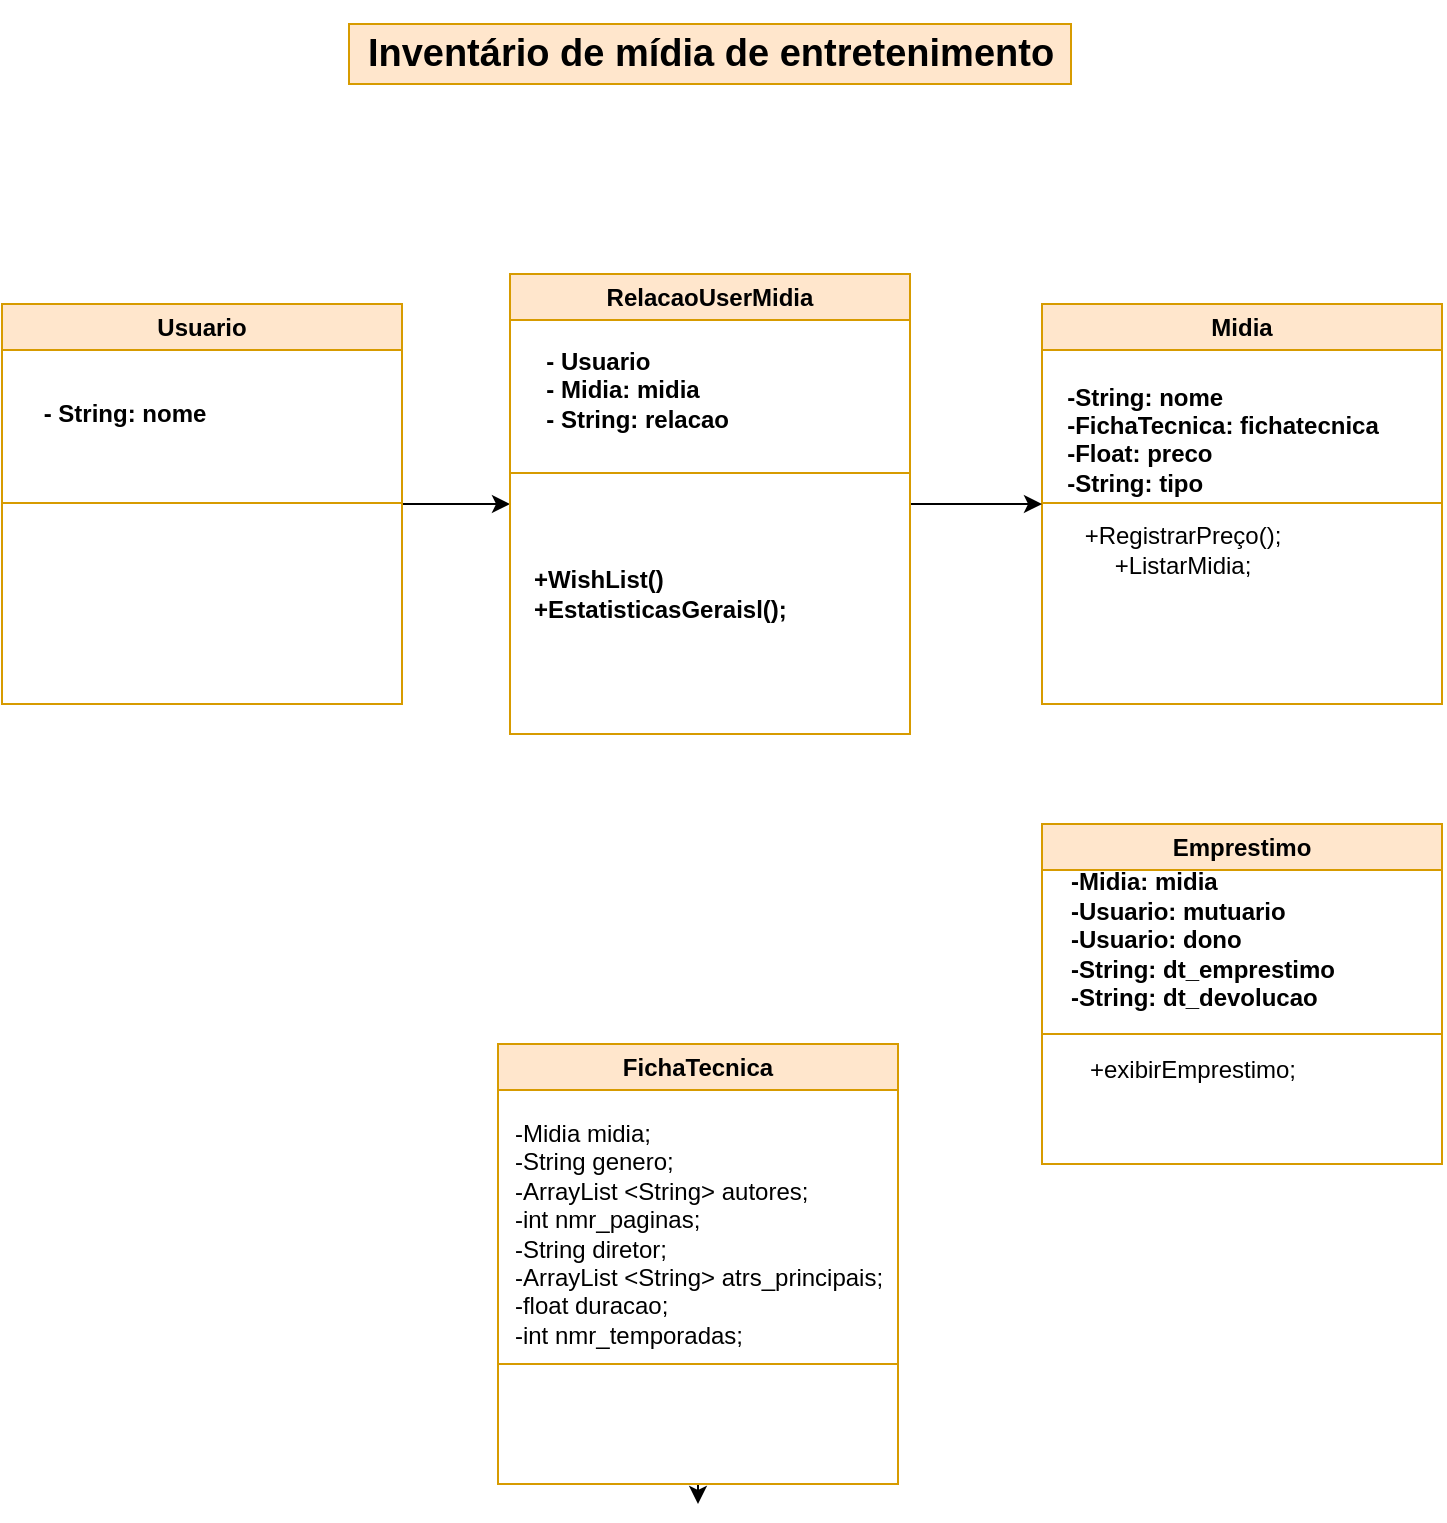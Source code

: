 <mxfile version="21.6.8" type="device">
  <diagram name="Página-1" id="8kRUFryAuQIi9OYVK_k1">
    <mxGraphModel dx="2074" dy="758" grid="1" gridSize="10" guides="1" tooltips="1" connect="1" arrows="1" fold="1" page="1" pageScale="1" pageWidth="827" pageHeight="1169" math="0" shadow="0">
      <root>
        <mxCell id="0" />
        <mxCell id="1" parent="0" />
        <mxCell id="muIEb8jYud5vMKYlzmN6-27" style="edgeStyle=orthogonalEdgeStyle;rounded=0;orthogonalLoop=1;jettySize=auto;html=1;entryX=0;entryY=0.5;entryDx=0;entryDy=0;" parent="1" source="Iex0PO9e7mzktIXqq1wa-1" target="muIEb8jYud5vMKYlzmN6-5" edge="1">
          <mxGeometry relative="1" as="geometry" />
        </mxCell>
        <mxCell id="Iex0PO9e7mzktIXqq1wa-1" value="Usuario" style="swimlane;whiteSpace=wrap;html=1;startSize=23;fillColor=#ffe6cc;strokeColor=#d79b00;" parent="1" vertex="1">
          <mxGeometry x="60" y="200" width="200" height="200" as="geometry">
            <mxRectangle x="60" y="200" width="90" height="30" as="alternateBounds" />
          </mxGeometry>
        </mxCell>
        <mxCell id="Iex0PO9e7mzktIXqq1wa-5" value="&lt;div style=&quot;text-align: justify;&quot;&gt;&lt;span style=&quot;background-color: initial;&quot;&gt;&lt;b&gt;- String: nome&lt;/b&gt;&lt;/span&gt;&lt;/div&gt;" style="text;html=1;align=center;verticalAlign=middle;resizable=0;points=[];autosize=1;strokeColor=none;fillColor=none;" parent="Iex0PO9e7mzktIXqq1wa-1" vertex="1">
          <mxGeometry x="11" y="40" width="100" height="30" as="geometry" />
        </mxCell>
        <mxCell id="Iex0PO9e7mzktIXqq1wa-11" value="" style="endArrow=none;html=1;rounded=0;fillColor=#ffe6cc;strokeColor=#d79b00;" parent="Iex0PO9e7mzktIXqq1wa-1" edge="1">
          <mxGeometry width="50" height="50" relative="1" as="geometry">
            <mxPoint y="99.5" as="sourcePoint" />
            <mxPoint x="200" y="99.5" as="targetPoint" />
          </mxGeometry>
        </mxCell>
        <mxCell id="Iex0PO9e7mzktIXqq1wa-2" value="&lt;h2 style=&quot;text-align: justify;&quot;&gt;&lt;span style=&quot;background-color: initial;&quot;&gt;&lt;font style=&quot;font-size: 19px;&quot;&gt;Inventário de mídia de entretenimento&lt;/font&gt;&lt;/span&gt;&lt;/h2&gt;" style="text;html=1;strokeColor=#d79b00;fillColor=#ffe6cc;align=center;verticalAlign=middle;whiteSpace=wrap;rounded=0;" parent="1" vertex="1">
          <mxGeometry x="233.5" y="60" width="361" height="30" as="geometry" />
        </mxCell>
        <mxCell id="Iex0PO9e7mzktIXqq1wa-4" value="Midia" style="swimlane;whiteSpace=wrap;html=1;startSize=23;fillColor=#ffe6cc;strokeColor=#d79b00;" parent="1" vertex="1">
          <mxGeometry x="580" y="200" width="200" height="200" as="geometry" />
        </mxCell>
        <mxCell id="Iex0PO9e7mzktIXqq1wa-15" value="&lt;div style=&quot;text-align: justify;&quot;&gt;&lt;span style=&quot;background-color: initial;&quot;&gt;&lt;b&gt;-String: nome&lt;/b&gt;&lt;/span&gt;&lt;/div&gt;&lt;div style=&quot;text-align: justify;&quot;&gt;&lt;b style=&quot;background-color: initial;&quot;&gt;-FichaTecnica: fichatecnica&lt;/b&gt;&lt;/div&gt;&lt;div style=&quot;text-align: justify;&quot;&gt;&lt;b style=&quot;background-color: initial;&quot;&gt;-Float: preco&lt;/b&gt;&lt;/div&gt;&lt;div style=&quot;text-align: justify;&quot;&gt;&lt;div style=&quot;border-color: var(--border-color);&quot;&gt;&lt;b style=&quot;border-color: var(--border-color);&quot;&gt;-String: tipo&lt;/b&gt;&lt;/div&gt;&lt;div&gt;&lt;b style=&quot;border-color: var(--border-color);&quot;&gt;&lt;br&gt;&lt;/b&gt;&lt;/div&gt;&lt;/div&gt;" style="text;html=1;align=center;verticalAlign=middle;resizable=0;points=[];autosize=1;strokeColor=none;fillColor=none;" parent="Iex0PO9e7mzktIXqq1wa-4" vertex="1">
          <mxGeometry y="30" width="180" height="90" as="geometry" />
        </mxCell>
        <mxCell id="Iex0PO9e7mzktIXqq1wa-18" value="" style="endArrow=none;html=1;rounded=0;fillColor=#ffe6cc;strokeColor=#d79b00;" parent="Iex0PO9e7mzktIXqq1wa-4" edge="1">
          <mxGeometry width="50" height="50" relative="1" as="geometry">
            <mxPoint y="99.5" as="sourcePoint" />
            <mxPoint x="200" y="99.5" as="targetPoint" />
          </mxGeometry>
        </mxCell>
        <mxCell id="muIEb8jYud5vMKYlzmN6-9" style="edgeStyle=orthogonalEdgeStyle;rounded=0;orthogonalLoop=1;jettySize=auto;html=1;entryX=1;entryY=0.5;entryDx=0;entryDy=0;" parent="1" source="Iex0PO9e7mzktIXqq1wa-40" edge="1">
          <mxGeometry relative="1" as="geometry">
            <mxPoint x="408" y="800" as="targetPoint" />
            <Array as="points">
              <mxPoint x="408" y="770" />
              <mxPoint x="408" y="770" />
            </Array>
          </mxGeometry>
        </mxCell>
        <mxCell id="Iex0PO9e7mzktIXqq1wa-40" value="FichaTecnica" style="swimlane;whiteSpace=wrap;html=1;startSize=23;fillColor=#ffe6cc;strokeColor=#d79b00;" parent="1" vertex="1">
          <mxGeometry x="308" y="570" width="200" height="220" as="geometry" />
        </mxCell>
        <mxCell id="Iex0PO9e7mzktIXqq1wa-41" value="&lt;div style=&quot;text-align: justify;&quot;&gt;&lt;div&gt;-Midia midia;&lt;/div&gt;&lt;div&gt;-String genero;&lt;/div&gt;&lt;div&gt;-ArrayList &amp;lt;String&amp;gt; autores;&lt;/div&gt;&lt;div&gt;-int nmr_paginas;&lt;/div&gt;&lt;div&gt;-String diretor;&lt;/div&gt;&lt;div&gt;-ArrayList &amp;lt;String&amp;gt; atrs_principais;&lt;/div&gt;&lt;div&gt;-float duracao;&lt;/div&gt;&lt;div&gt;&lt;span style=&quot;background-color: initial;&quot;&gt;-int nmr_temporadas;&lt;/span&gt;&lt;/div&gt;&lt;/div&gt;" style="text;html=1;align=center;verticalAlign=middle;resizable=0;points=[];autosize=1;strokeColor=none;fillColor=none;" parent="Iex0PO9e7mzktIXqq1wa-40" vertex="1">
          <mxGeometry x="-5" y="30" width="210" height="130" as="geometry" />
        </mxCell>
        <mxCell id="Iex0PO9e7mzktIXqq1wa-42" value="" style="endArrow=none;html=1;rounded=0;fillColor=#ffe6cc;strokeColor=#d79b00;" parent="Iex0PO9e7mzktIXqq1wa-40" edge="1">
          <mxGeometry width="50" height="50" relative="1" as="geometry">
            <mxPoint y="160" as="sourcePoint" />
            <mxPoint x="200" y="160" as="targetPoint" />
          </mxGeometry>
        </mxCell>
        <mxCell id="muIEb8jYud5vMKYlzmN6-28" style="edgeStyle=orthogonalEdgeStyle;rounded=0;orthogonalLoop=1;jettySize=auto;html=1;entryX=0;entryY=0.5;entryDx=0;entryDy=0;" parent="1" source="muIEb8jYud5vMKYlzmN6-5" target="Iex0PO9e7mzktIXqq1wa-4" edge="1">
          <mxGeometry relative="1" as="geometry" />
        </mxCell>
        <mxCell id="muIEb8jYud5vMKYlzmN6-5" value="RelacaoUserMidia" style="swimlane;whiteSpace=wrap;html=1;startSize=23;fillColor=#ffe6cc;strokeColor=#d79b00;" parent="1" vertex="1">
          <mxGeometry x="314" y="185" width="200" height="230" as="geometry">
            <mxRectangle x="99" y="140" width="90" height="30" as="alternateBounds" />
          </mxGeometry>
        </mxCell>
        <mxCell id="muIEb8jYud5vMKYlzmN6-6" value="&lt;div style=&quot;text-align: justify;&quot;&gt;&lt;span style=&quot;background-color: initial;&quot;&gt;&lt;b&gt;- Usuario&lt;/b&gt;&lt;/span&gt;&lt;/div&gt;&lt;div style=&quot;text-align: justify;&quot;&gt;&lt;span style=&quot;background-color: initial;&quot;&gt;&lt;b&gt;- Midia: midia&lt;/b&gt;&lt;/span&gt;&lt;/div&gt;&lt;div style=&quot;text-align: justify;&quot;&gt;&lt;span style=&quot;background-color: initial;&quot;&gt;&lt;b&gt;- String: relacao&amp;nbsp;&lt;/b&gt;&lt;/span&gt;&lt;/div&gt;&lt;div style=&quot;text-align: justify;&quot;&gt;&lt;span style=&quot;background-color: initial;&quot;&gt;&lt;b&gt;&lt;br&gt;&lt;/b&gt;&lt;/span&gt;&lt;/div&gt;" style="text;html=1;align=center;verticalAlign=middle;resizable=0;points=[];autosize=1;strokeColor=none;fillColor=none;" parent="muIEb8jYud5vMKYlzmN6-5" vertex="1">
          <mxGeometry x="5" y="30" width="120" height="70" as="geometry" />
        </mxCell>
        <mxCell id="muIEb8jYud5vMKYlzmN6-7" value="" style="endArrow=none;html=1;rounded=0;fillColor=#ffe6cc;strokeColor=#d79b00;" parent="muIEb8jYud5vMKYlzmN6-5" edge="1">
          <mxGeometry width="50" height="50" relative="1" as="geometry">
            <mxPoint y="99.5" as="sourcePoint" />
            <mxPoint x="200" y="99.5" as="targetPoint" />
          </mxGeometry>
        </mxCell>
        <mxCell id="muIEb8jYud5vMKYlzmN6-29" value="&lt;b&gt;+WishList()&lt;br&gt;+EstatisticasGeraisl();&lt;/b&gt;" style="text;html=1;align=left;verticalAlign=middle;resizable=0;points=[];autosize=1;strokeColor=none;fillColor=none;" parent="muIEb8jYud5vMKYlzmN6-5" vertex="1">
          <mxGeometry x="10" y="140" width="150" height="40" as="geometry" />
        </mxCell>
        <mxCell id="muIEb8jYud5vMKYlzmN6-30" value="+RegistrarPreço();&lt;br&gt;+ListarMidia;&lt;br&gt;" style="text;html=1;align=center;verticalAlign=middle;resizable=0;points=[];autosize=1;strokeColor=none;fillColor=none;" parent="1" vertex="1">
          <mxGeometry x="590" y="303" width="120" height="40" as="geometry" />
        </mxCell>
        <mxCell id="SKfUI-h0-u5SVLHLh8K7-2" value="Emprestimo" style="swimlane;whiteSpace=wrap;html=1;startSize=23;fillColor=#ffe6cc;strokeColor=#d79b00;" vertex="1" parent="1">
          <mxGeometry x="580" y="460" width="200" height="170" as="geometry" />
        </mxCell>
        <mxCell id="SKfUI-h0-u5SVLHLh8K7-3" value="&lt;div style=&quot;text-align: justify;&quot;&gt;&lt;b&gt;-Midia: midia&lt;/b&gt;&lt;/div&gt;&lt;div style=&quot;text-align: justify;&quot;&gt;&lt;b&gt;-Usuario: mutuario&lt;/b&gt;&lt;/div&gt;&lt;div style=&quot;text-align: justify;&quot;&gt;&lt;b style=&quot;background-color: initial;&quot;&gt;-Usuario: dono&lt;/b&gt;&lt;/div&gt;&lt;div style=&quot;text-align: justify;&quot;&gt;&lt;b style=&quot;background-color: initial;&quot;&gt;-String: dt_emprestimo&lt;/b&gt;&lt;/div&gt;&lt;div style=&quot;text-align: justify;&quot;&gt;&lt;b&gt;-String: dt_devolucao&lt;/b&gt;&lt;/div&gt;&lt;div style=&quot;text-align: justify;&quot;&gt;&lt;b&gt;&lt;br&gt;&lt;/b&gt;&lt;/div&gt;" style="text;html=1;align=center;verticalAlign=middle;resizable=0;points=[];autosize=1;strokeColor=none;fillColor=none;" vertex="1" parent="SKfUI-h0-u5SVLHLh8K7-2">
          <mxGeometry y="15" width="160" height="100" as="geometry" />
        </mxCell>
        <mxCell id="SKfUI-h0-u5SVLHLh8K7-4" value="" style="endArrow=none;html=1;rounded=0;fillColor=#ffe6cc;strokeColor=#d79b00;" edge="1" parent="SKfUI-h0-u5SVLHLh8K7-2">
          <mxGeometry width="50" height="50" relative="1" as="geometry">
            <mxPoint y="105" as="sourcePoint" />
            <mxPoint x="200" y="105" as="targetPoint" />
          </mxGeometry>
        </mxCell>
        <mxCell id="SKfUI-h0-u5SVLHLh8K7-5" value="+exibirEmprestimo;" style="text;html=1;align=center;verticalAlign=middle;resizable=0;points=[];autosize=1;strokeColor=none;fillColor=none;" vertex="1" parent="SKfUI-h0-u5SVLHLh8K7-2">
          <mxGeometry x="10" y="108" width="130" height="30" as="geometry" />
        </mxCell>
      </root>
    </mxGraphModel>
  </diagram>
</mxfile>

